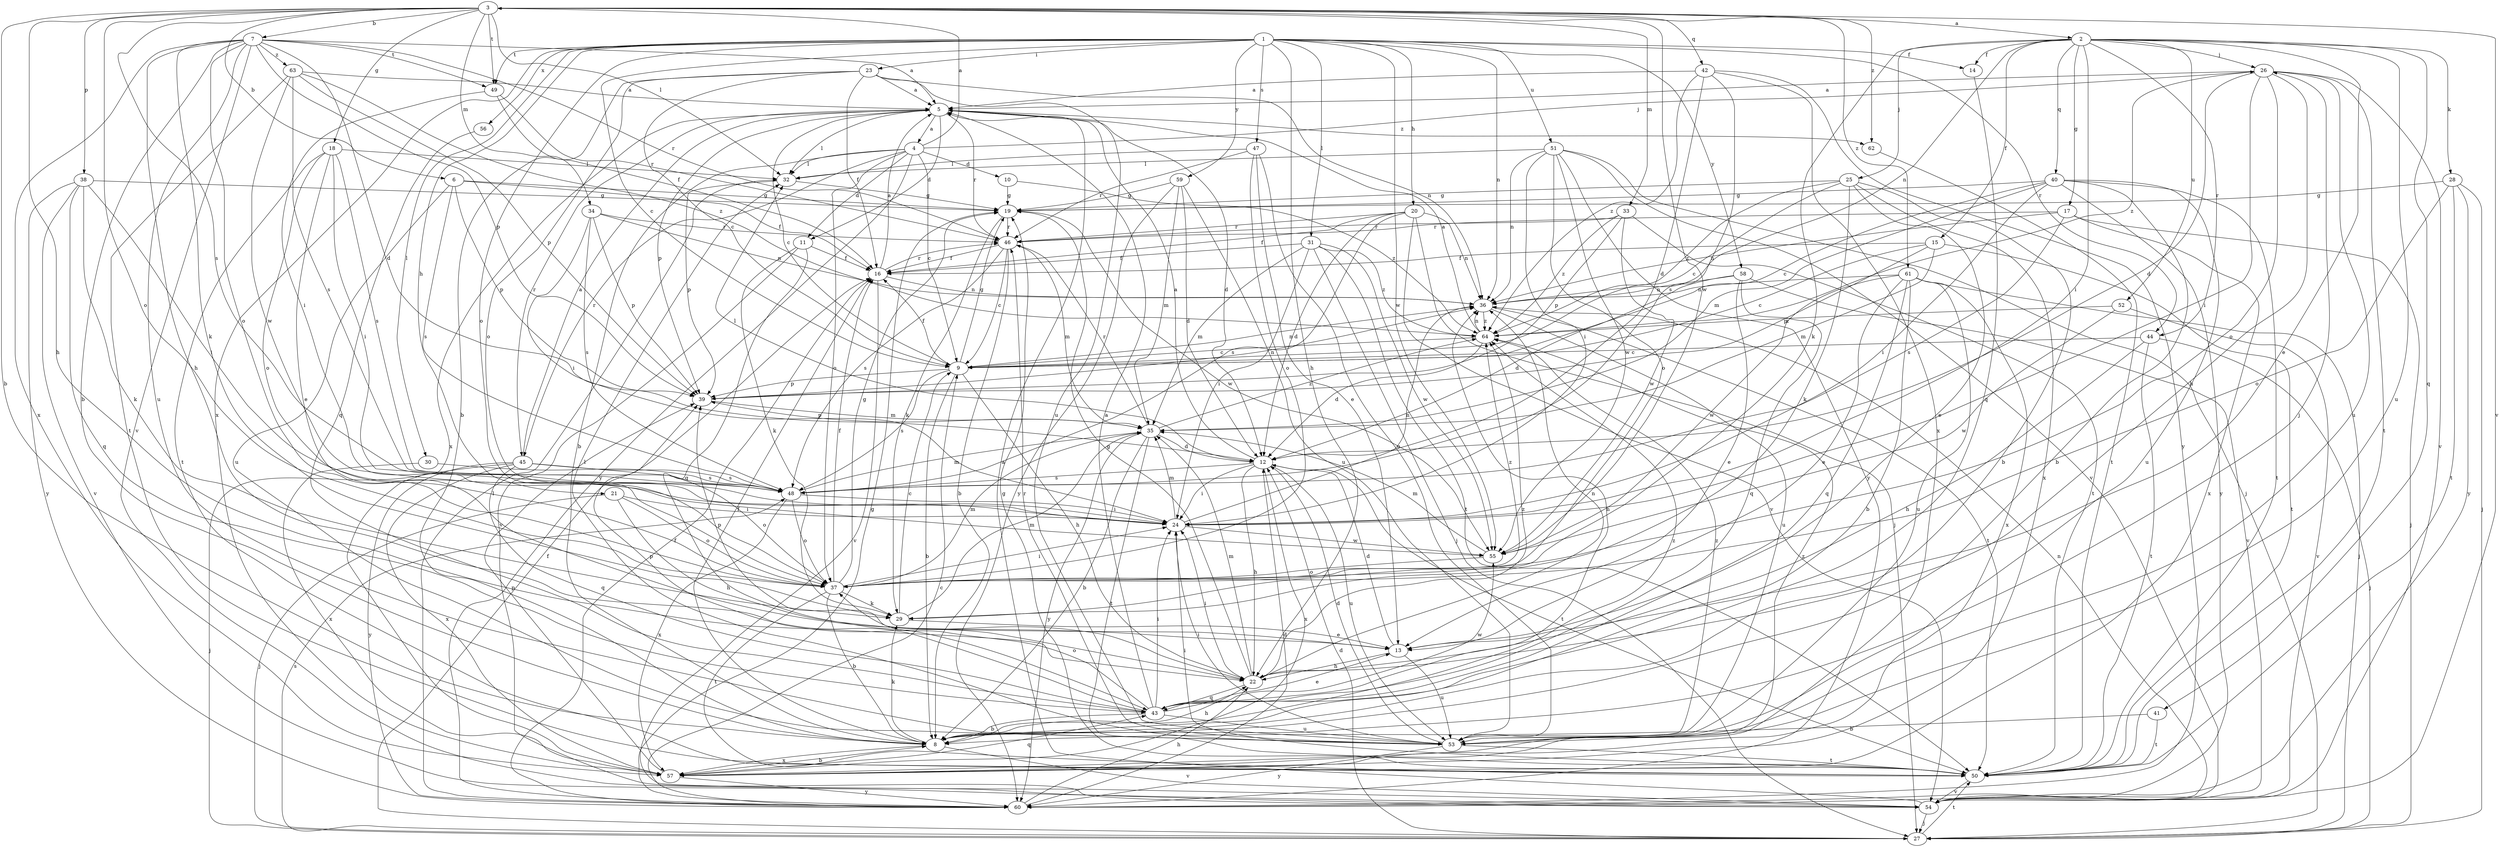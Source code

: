 strict digraph  {
	3 -> 2 [label=a];
	4 -> 3 [label=a];
	5 -> 4 [label=a];
	7 -> 5 [label=a];
	12 -> 5 [label=a];
	16 -> 5 [label=a];
	23 -> 5 [label=a];
	26 -> 5 [label=a];
	42 -> 5 [label=a];
	43 -> 5 [label=a];
	45 -> 5 [label=a];
	54 -> 5 [label=a];
	63 -> 5 [label=a];
	64 -> 5 [label=a];
	3 -> 6 [label=b];
	3 -> 7 [label=b];
	3 -> 8 [label=b];
	4 -> 8 [label=b];
	7 -> 8 [label=b];
	9 -> 8 [label=b];
	23 -> 8 [label=b];
	25 -> 8 [label=b];
	35 -> 8 [label=b];
	37 -> 8 [label=b];
	40 -> 8 [label=b];
	41 -> 8 [label=b];
	43 -> 8 [label=b];
	46 -> 8 [label=b];
	57 -> 8 [label=b];
	61 -> 8 [label=b];
	1 -> 9 [label=c];
	4 -> 9 [label=c];
	5 -> 9 [label=c];
	15 -> 9 [label=c];
	23 -> 9 [label=c];
	25 -> 9 [label=c];
	29 -> 9 [label=c];
	40 -> 9 [label=c];
	44 -> 9 [label=c];
	46 -> 9 [label=c];
	60 -> 9 [label=c];
	64 -> 9 [label=c];
	4 -> 10 [label=d];
	4 -> 11 [label=d];
	5 -> 11 [label=d];
	5 -> 12 [label=d];
	7 -> 12 [label=d];
	13 -> 12 [label=d];
	20 -> 12 [label=d];
	26 -> 12 [label=d];
	27 -> 12 [label=d];
	35 -> 12 [label=d];
	42 -> 12 [label=d];
	53 -> 12 [label=d];
	58 -> 12 [label=d];
	59 -> 12 [label=d];
	60 -> 12 [label=d];
	64 -> 12 [label=d];
	2 -> 13 [label=e];
	18 -> 13 [label=e];
	25 -> 13 [label=e];
	29 -> 13 [label=e];
	43 -> 13 [label=e];
	47 -> 13 [label=e];
	58 -> 13 [label=e];
	61 -> 13 [label=e];
	1 -> 14 [label=f];
	2 -> 14 [label=f];
	2 -> 15 [label=f];
	6 -> 16 [label=f];
	8 -> 16 [label=f];
	9 -> 16 [label=f];
	11 -> 16 [label=f];
	15 -> 16 [label=f];
	20 -> 16 [label=f];
	23 -> 16 [label=f];
	27 -> 16 [label=f];
	31 -> 16 [label=f];
	37 -> 16 [label=f];
	46 -> 16 [label=f];
	49 -> 16 [label=f];
	60 -> 16 [label=f];
	2 -> 17 [label=g];
	3 -> 18 [label=g];
	6 -> 19 [label=g];
	9 -> 19 [label=g];
	10 -> 19 [label=g];
	22 -> 19 [label=g];
	25 -> 19 [label=g];
	28 -> 19 [label=g];
	32 -> 19 [label=g];
	37 -> 19 [label=g];
	38 -> 19 [label=g];
	40 -> 19 [label=g];
	50 -> 19 [label=g];
	59 -> 19 [label=g];
	60 -> 19 [label=g];
	1 -> 20 [label=h];
	1 -> 21 [label=h];
	1 -> 22 [label=h];
	3 -> 22 [label=h];
	7 -> 22 [label=h];
	8 -> 22 [label=h];
	9 -> 22 [label=h];
	12 -> 22 [label=h];
	13 -> 22 [label=h];
	21 -> 22 [label=h];
	26 -> 22 [label=h];
	44 -> 22 [label=h];
	60 -> 22 [label=h];
	1 -> 23 [label=i];
	2 -> 24 [label=i];
	12 -> 24 [label=i];
	18 -> 24 [label=i];
	21 -> 24 [label=i];
	22 -> 24 [label=i];
	26 -> 24 [label=i];
	31 -> 24 [label=i];
	34 -> 24 [label=i];
	37 -> 24 [label=i];
	38 -> 24 [label=i];
	40 -> 24 [label=i];
	43 -> 24 [label=i];
	48 -> 24 [label=i];
	49 -> 24 [label=i];
	50 -> 24 [label=i];
	51 -> 24 [label=i];
	53 -> 24 [label=i];
	2 -> 25 [label=j];
	2 -> 26 [label=j];
	4 -> 26 [label=j];
	8 -> 26 [label=j];
	17 -> 27 [label=j];
	20 -> 27 [label=j];
	21 -> 27 [label=j];
	28 -> 27 [label=j];
	31 -> 27 [label=j];
	44 -> 27 [label=j];
	45 -> 27 [label=j];
	51 -> 27 [label=j];
	54 -> 27 [label=j];
	61 -> 27 [label=j];
	2 -> 28 [label=k];
	2 -> 29 [label=k];
	7 -> 29 [label=k];
	8 -> 29 [label=k];
	11 -> 29 [label=k];
	19 -> 29 [label=k];
	25 -> 29 [label=k];
	37 -> 29 [label=k];
	38 -> 29 [label=k];
	1 -> 30 [label=l];
	1 -> 31 [label=l];
	3 -> 32 [label=l];
	4 -> 32 [label=l];
	5 -> 32 [label=l];
	12 -> 32 [label=l];
	18 -> 32 [label=l];
	47 -> 32 [label=l];
	51 -> 32 [label=l];
	53 -> 32 [label=l];
	60 -> 32 [label=l];
	3 -> 33 [label=m];
	3 -> 34 [label=m];
	15 -> 35 [label=m];
	22 -> 35 [label=m];
	24 -> 35 [label=m];
	29 -> 35 [label=m];
	31 -> 35 [label=m];
	37 -> 35 [label=m];
	39 -> 35 [label=m];
	40 -> 35 [label=m];
	46 -> 35 [label=m];
	48 -> 35 [label=m];
	55 -> 35 [label=m];
	59 -> 35 [label=m];
	1 -> 36 [label=n];
	2 -> 36 [label=n];
	9 -> 36 [label=n];
	16 -> 36 [label=n];
	17 -> 36 [label=n];
	20 -> 36 [label=n];
	22 -> 36 [label=n];
	23 -> 36 [label=n];
	24 -> 36 [label=n];
	34 -> 36 [label=n];
	39 -> 36 [label=n];
	43 -> 36 [label=n];
	51 -> 36 [label=n];
	54 -> 36 [label=n];
	58 -> 36 [label=n];
	61 -> 36 [label=n];
	64 -> 36 [label=n];
	1 -> 37 [label=o];
	3 -> 37 [label=o];
	4 -> 37 [label=o];
	7 -> 37 [label=o];
	18 -> 37 [label=o];
	21 -> 37 [label=o];
	23 -> 37 [label=o];
	26 -> 37 [label=o];
	28 -> 37 [label=o];
	43 -> 37 [label=o];
	45 -> 37 [label=o];
	47 -> 37 [label=o];
	48 -> 37 [label=o];
	51 -> 37 [label=o];
	55 -> 37 [label=o];
	3 -> 38 [label=p];
	5 -> 39 [label=p];
	6 -> 39 [label=p];
	7 -> 39 [label=p];
	9 -> 39 [label=p];
	13 -> 39 [label=p];
	15 -> 39 [label=p];
	32 -> 39 [label=p];
	33 -> 39 [label=p];
	34 -> 39 [label=p];
	35 -> 39 [label=p];
	43 -> 39 [label=p];
	57 -> 39 [label=p];
	63 -> 39 [label=p];
	2 -> 40 [label=q];
	2 -> 41 [label=q];
	3 -> 42 [label=q];
	11 -> 43 [label=q];
	14 -> 43 [label=q];
	22 -> 43 [label=q];
	38 -> 43 [label=q];
	45 -> 43 [label=q];
	56 -> 43 [label=q];
	57 -> 43 [label=q];
	58 -> 43 [label=q];
	61 -> 43 [label=q];
	1 -> 44 [label=r];
	2 -> 44 [label=r];
	4 -> 45 [label=r];
	5 -> 45 [label=r];
	5 -> 46 [label=r];
	7 -> 46 [label=r];
	16 -> 46 [label=r];
	17 -> 46 [label=r];
	19 -> 46 [label=r];
	20 -> 46 [label=r];
	33 -> 46 [label=r];
	34 -> 46 [label=r];
	35 -> 46 [label=r];
	47 -> 46 [label=r];
	49 -> 46 [label=r];
	53 -> 46 [label=r];
	1 -> 47 [label=s];
	3 -> 48 [label=s];
	6 -> 48 [label=s];
	9 -> 48 [label=s];
	12 -> 48 [label=s];
	17 -> 48 [label=s];
	18 -> 48 [label=s];
	20 -> 48 [label=s];
	27 -> 48 [label=s];
	30 -> 48 [label=s];
	34 -> 48 [label=s];
	42 -> 48 [label=s];
	45 -> 48 [label=s];
	46 -> 48 [label=s];
	63 -> 48 [label=s];
	1 -> 49 [label=t];
	3 -> 49 [label=t];
	7 -> 49 [label=t];
	12 -> 50 [label=t];
	15 -> 50 [label=t];
	18 -> 50 [label=t];
	26 -> 50 [label=t];
	27 -> 50 [label=t];
	28 -> 50 [label=t];
	31 -> 50 [label=t];
	33 -> 50 [label=t];
	35 -> 50 [label=t];
	36 -> 50 [label=t];
	37 -> 50 [label=t];
	40 -> 50 [label=t];
	41 -> 50 [label=t];
	44 -> 50 [label=t];
	53 -> 50 [label=t];
	62 -> 50 [label=t];
	63 -> 50 [label=t];
	1 -> 51 [label=u];
	2 -> 52 [label=u];
	2 -> 53 [label=u];
	6 -> 53 [label=u];
	7 -> 53 [label=u];
	12 -> 53 [label=u];
	13 -> 53 [label=u];
	23 -> 53 [label=u];
	26 -> 53 [label=u];
	36 -> 53 [label=u];
	40 -> 53 [label=u];
	43 -> 53 [label=u];
	47 -> 53 [label=u];
	59 -> 53 [label=u];
	61 -> 53 [label=u];
	3 -> 54 [label=v];
	7 -> 54 [label=v];
	8 -> 54 [label=v];
	11 -> 54 [label=v];
	16 -> 54 [label=v];
	20 -> 54 [label=v];
	26 -> 54 [label=v];
	38 -> 54 [label=v];
	50 -> 54 [label=v];
	51 -> 54 [label=v];
	52 -> 54 [label=v];
	58 -> 54 [label=v];
	1 -> 55 [label=w];
	3 -> 55 [label=w];
	19 -> 55 [label=w];
	24 -> 55 [label=w];
	31 -> 55 [label=w];
	33 -> 55 [label=w];
	43 -> 55 [label=w];
	51 -> 55 [label=w];
	52 -> 55 [label=w];
	61 -> 55 [label=w];
	63 -> 55 [label=w];
	1 -> 56 [label=x];
	1 -> 57 [label=x];
	5 -> 57 [label=x];
	7 -> 57 [label=x];
	8 -> 57 [label=x];
	12 -> 57 [label=x];
	17 -> 57 [label=x];
	25 -> 57 [label=x];
	30 -> 57 [label=x];
	42 -> 57 [label=x];
	45 -> 57 [label=x];
	48 -> 57 [label=x];
	61 -> 57 [label=x];
	1 -> 58 [label=y];
	1 -> 59 [label=y];
	4 -> 60 [label=y];
	28 -> 60 [label=y];
	35 -> 60 [label=y];
	38 -> 60 [label=y];
	40 -> 60 [label=y];
	42 -> 60 [label=y];
	45 -> 60 [label=y];
	51 -> 60 [label=y];
	53 -> 60 [label=y];
	57 -> 60 [label=y];
	59 -> 60 [label=y];
	3 -> 61 [label=z];
	3 -> 62 [label=z];
	5 -> 62 [label=z];
	7 -> 63 [label=z];
	8 -> 64 [label=z];
	10 -> 64 [label=z];
	22 -> 64 [label=z];
	25 -> 64 [label=z];
	26 -> 64 [label=z];
	31 -> 64 [label=z];
	33 -> 64 [label=z];
	35 -> 64 [label=z];
	36 -> 64 [label=z];
	37 -> 64 [label=z];
	42 -> 64 [label=z];
	52 -> 64 [label=z];
	53 -> 64 [label=z];
	57 -> 64 [label=z];
	63 -> 64 [label=z];
}
